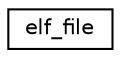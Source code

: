 digraph "Graphical Class Hierarchy"
{
 // LATEX_PDF_SIZE
  edge [fontname="Helvetica",fontsize="10",labelfontname="Helvetica",labelfontsize="10"];
  node [fontname="Helvetica",fontsize="10",shape=record];
  rankdir="LR";
  Node0 [label="elf_file",height=0.2,width=0.4,color="black", fillcolor="white", style="filled",URL="$structelf__file.html",tooltip=" "];
}
